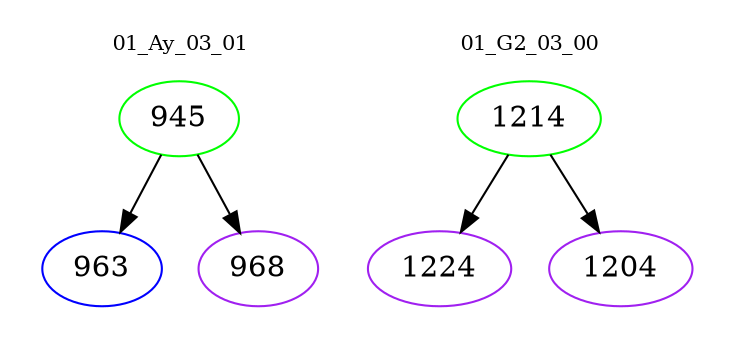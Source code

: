 digraph{
subgraph cluster_0 {
color = white
label = "01_Ay_03_01";
fontsize=10;
T0_945 [label="945", color="green"]
T0_945 -> T0_963 [color="black"]
T0_963 [label="963", color="blue"]
T0_945 -> T0_968 [color="black"]
T0_968 [label="968", color="purple"]
}
subgraph cluster_1 {
color = white
label = "01_G2_03_00";
fontsize=10;
T1_1214 [label="1214", color="green"]
T1_1214 -> T1_1224 [color="black"]
T1_1224 [label="1224", color="purple"]
T1_1214 -> T1_1204 [color="black"]
T1_1204 [label="1204", color="purple"]
}
}
